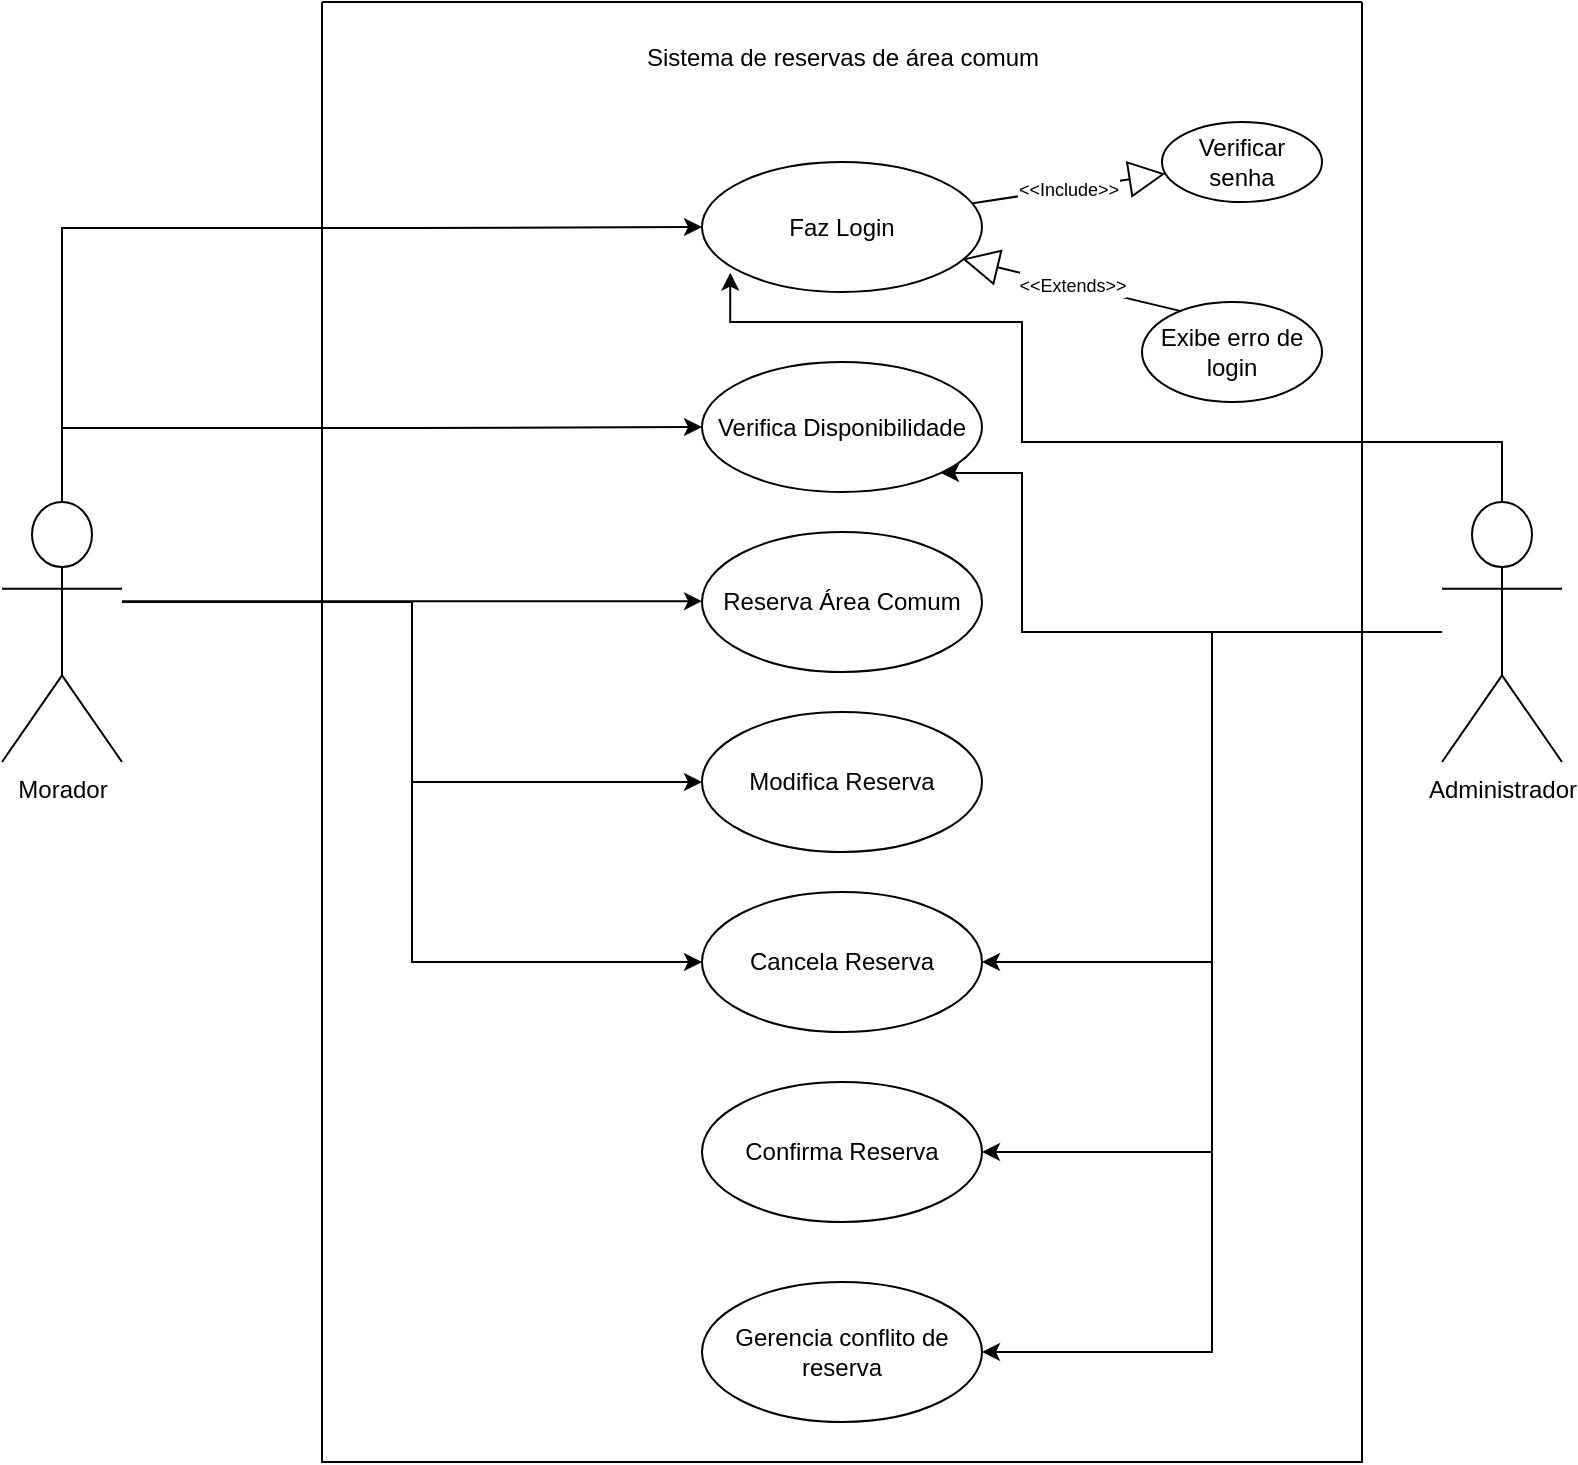 <mxfile version="26.1.1">
  <diagram name="Página-1" id="GKUDrd7ifhnAibqqnuLx">
    <mxGraphModel dx="2040" dy="1039" grid="1" gridSize="10" guides="1" tooltips="1" connect="1" arrows="1" fold="1" page="1" pageScale="1" pageWidth="827" pageHeight="1169" math="0" shadow="0">
      <root>
        <mxCell id="0" />
        <mxCell id="1" parent="0" />
        <mxCell id="7FJbyt8qEXuLGrOfKjN--1" value="" style="swimlane;startSize=0;" vertex="1" parent="1">
          <mxGeometry x="170" y="160" width="520" height="730" as="geometry">
            <mxRectangle x="170" y="160" width="50" height="40" as="alternateBounds" />
          </mxGeometry>
        </mxCell>
        <mxCell id="7FJbyt8qEXuLGrOfKjN--9" value="Sistema de reservas de área comum" style="text;html=1;align=center;verticalAlign=middle;resizable=0;points=[];autosize=1;strokeColor=none;fillColor=none;" vertex="1" parent="7FJbyt8qEXuLGrOfKjN--1">
          <mxGeometry x="150" y="13" width="220" height="30" as="geometry" />
        </mxCell>
        <mxCell id="7FJbyt8qEXuLGrOfKjN--21" value="Faz Login" style="ellipse;whiteSpace=wrap;html=1;" vertex="1" parent="7FJbyt8qEXuLGrOfKjN--1">
          <mxGeometry x="190" y="80" width="140" height="65" as="geometry" />
        </mxCell>
        <mxCell id="7FJbyt8qEXuLGrOfKjN--23" value="Verificar senha" style="ellipse;whiteSpace=wrap;html=1;" vertex="1" parent="7FJbyt8qEXuLGrOfKjN--1">
          <mxGeometry x="420" y="60" width="80" height="40" as="geometry" />
        </mxCell>
        <mxCell id="7FJbyt8qEXuLGrOfKjN--24" value="Exibe erro de login" style="ellipse;whiteSpace=wrap;html=1;" vertex="1" parent="7FJbyt8qEXuLGrOfKjN--1">
          <mxGeometry x="410" y="150" width="90" height="50" as="geometry" />
        </mxCell>
        <mxCell id="7FJbyt8qEXuLGrOfKjN--28" value="&lt;font style=&quot;font-size: 9px;&quot;&gt;&amp;lt;&amp;lt;Extends&amp;gt;&amp;gt;&lt;/font&gt;" style="endArrow=block;endSize=16;endFill=0;html=1;rounded=0;exitX=0.217;exitY=0.091;exitDx=0;exitDy=0;entryX=0.929;entryY=0.745;entryDx=0;entryDy=0;exitPerimeter=0;entryPerimeter=0;" edge="1" parent="7FJbyt8qEXuLGrOfKjN--1" source="7FJbyt8qEXuLGrOfKjN--24" target="7FJbyt8qEXuLGrOfKjN--21">
          <mxGeometry width="160" relative="1" as="geometry">
            <mxPoint x="80" y="390" as="sourcePoint" />
            <mxPoint x="240" y="390" as="targetPoint" />
          </mxGeometry>
        </mxCell>
        <mxCell id="7FJbyt8qEXuLGrOfKjN--30" value="&lt;font style=&quot;font-size: 9px;&quot;&gt;&amp;lt;&amp;lt;Include&amp;gt;&amp;gt;&lt;/font&gt;" style="endArrow=block;endSize=16;endFill=0;html=1;rounded=0;exitX=0.967;exitY=0.318;exitDx=0;exitDy=0;exitPerimeter=0;" edge="1" parent="7FJbyt8qEXuLGrOfKjN--1" source="7FJbyt8qEXuLGrOfKjN--21" target="7FJbyt8qEXuLGrOfKjN--23">
          <mxGeometry width="160" relative="1" as="geometry">
            <mxPoint x="390" y="165" as="sourcePoint" />
            <mxPoint x="340" y="148" as="targetPoint" />
          </mxGeometry>
        </mxCell>
        <mxCell id="7FJbyt8qEXuLGrOfKjN--31" style="edgeStyle=orthogonalEdgeStyle;rounded=0;orthogonalLoop=1;jettySize=auto;html=1;entryX=0;entryY=0.5;entryDx=0;entryDy=0;" edge="1" parent="7FJbyt8qEXuLGrOfKjN--1" source="7FJbyt8qEXuLGrOfKjN--2" target="7FJbyt8qEXuLGrOfKjN--21">
          <mxGeometry relative="1" as="geometry">
            <Array as="points">
              <mxPoint x="-130" y="113" />
              <mxPoint x="45" y="113" />
            </Array>
          </mxGeometry>
        </mxCell>
        <mxCell id="7FJbyt8qEXuLGrOfKjN--33" style="edgeStyle=orthogonalEdgeStyle;rounded=0;orthogonalLoop=1;jettySize=auto;html=1;entryX=0;entryY=0.5;entryDx=0;entryDy=0;" edge="1" parent="7FJbyt8qEXuLGrOfKjN--1" source="7FJbyt8qEXuLGrOfKjN--2" target="7FJbyt8qEXuLGrOfKjN--10">
          <mxGeometry relative="1" as="geometry">
            <Array as="points">
              <mxPoint x="-130" y="213" />
              <mxPoint x="45" y="213" />
            </Array>
          </mxGeometry>
        </mxCell>
        <mxCell id="7FJbyt8qEXuLGrOfKjN--36" style="edgeStyle=orthogonalEdgeStyle;rounded=0;orthogonalLoop=1;jettySize=auto;html=1;" edge="1" parent="7FJbyt8qEXuLGrOfKjN--1">
          <mxGeometry relative="1" as="geometry">
            <mxPoint x="-100" y="299.58" as="sourcePoint" />
            <mxPoint x="190" y="299.58" as="targetPoint" />
            <Array as="points">
              <mxPoint x="-20" y="299.58" />
              <mxPoint x="-20" y="299.58" />
            </Array>
          </mxGeometry>
        </mxCell>
        <mxCell id="7FJbyt8qEXuLGrOfKjN--37" style="edgeStyle=orthogonalEdgeStyle;rounded=0;orthogonalLoop=1;jettySize=auto;html=1;" edge="1" parent="7FJbyt8qEXuLGrOfKjN--1" source="7FJbyt8qEXuLGrOfKjN--2" target="7FJbyt8qEXuLGrOfKjN--14">
          <mxGeometry relative="1" as="geometry">
            <Array as="points">
              <mxPoint x="45" y="300" />
              <mxPoint x="45" y="390" />
            </Array>
          </mxGeometry>
        </mxCell>
        <mxCell id="7FJbyt8qEXuLGrOfKjN--38" style="edgeStyle=orthogonalEdgeStyle;rounded=0;orthogonalLoop=1;jettySize=auto;html=1;entryX=0;entryY=0.5;entryDx=0;entryDy=0;" edge="1" parent="7FJbyt8qEXuLGrOfKjN--1" source="7FJbyt8qEXuLGrOfKjN--2" target="7FJbyt8qEXuLGrOfKjN--16">
          <mxGeometry relative="1" as="geometry">
            <Array as="points">
              <mxPoint x="45" y="300" />
              <mxPoint x="45" y="480" />
            </Array>
          </mxGeometry>
        </mxCell>
        <mxCell id="7FJbyt8qEXuLGrOfKjN--2" value="Morador" style="shape=umlActor;verticalLabelPosition=bottom;verticalAlign=top;html=1;" vertex="1" parent="7FJbyt8qEXuLGrOfKjN--1">
          <mxGeometry x="-160" y="250" width="60" height="130" as="geometry" />
        </mxCell>
        <mxCell id="7FJbyt8qEXuLGrOfKjN--10" value="Verifica Disponibilidade" style="ellipse;whiteSpace=wrap;html=1;" vertex="1" parent="7FJbyt8qEXuLGrOfKjN--1">
          <mxGeometry x="190" y="180" width="140" height="65" as="geometry" />
        </mxCell>
        <mxCell id="7FJbyt8qEXuLGrOfKjN--12" value="Reserva Área Comum" style="ellipse;whiteSpace=wrap;html=1;" vertex="1" parent="7FJbyt8qEXuLGrOfKjN--1">
          <mxGeometry x="190" y="265" width="140" height="70" as="geometry" />
        </mxCell>
        <mxCell id="7FJbyt8qEXuLGrOfKjN--14" value="Modifica Reserva" style="ellipse;whiteSpace=wrap;html=1;" vertex="1" parent="7FJbyt8qEXuLGrOfKjN--1">
          <mxGeometry x="190" y="355" width="140" height="70" as="geometry" />
        </mxCell>
        <mxCell id="7FJbyt8qEXuLGrOfKjN--16" value="Cancela Reserva" style="ellipse;whiteSpace=wrap;html=1;" vertex="1" parent="7FJbyt8qEXuLGrOfKjN--1">
          <mxGeometry x="190" y="445" width="140" height="70" as="geometry" />
        </mxCell>
        <mxCell id="7FJbyt8qEXuLGrOfKjN--17" value="Confirma Reserva" style="ellipse;whiteSpace=wrap;html=1;" vertex="1" parent="7FJbyt8qEXuLGrOfKjN--1">
          <mxGeometry x="190" y="540" width="140" height="70" as="geometry" />
        </mxCell>
        <mxCell id="7FJbyt8qEXuLGrOfKjN--18" value="Gerencia conflito de reserva" style="ellipse;whiteSpace=wrap;html=1;" vertex="1" parent="7FJbyt8qEXuLGrOfKjN--1">
          <mxGeometry x="190" y="640" width="140" height="70" as="geometry" />
        </mxCell>
        <mxCell id="7FJbyt8qEXuLGrOfKjN--39" style="edgeStyle=orthogonalEdgeStyle;rounded=0;orthogonalLoop=1;jettySize=auto;html=1;entryX=1;entryY=0.5;entryDx=0;entryDy=0;" edge="1" parent="1" source="7FJbyt8qEXuLGrOfKjN--6" target="7FJbyt8qEXuLGrOfKjN--16">
          <mxGeometry relative="1" as="geometry" />
        </mxCell>
        <mxCell id="7FJbyt8qEXuLGrOfKjN--40" style="edgeStyle=orthogonalEdgeStyle;rounded=0;orthogonalLoop=1;jettySize=auto;html=1;entryX=1;entryY=0.5;entryDx=0;entryDy=0;" edge="1" parent="1" source="7FJbyt8qEXuLGrOfKjN--6" target="7FJbyt8qEXuLGrOfKjN--17">
          <mxGeometry relative="1" as="geometry" />
        </mxCell>
        <mxCell id="7FJbyt8qEXuLGrOfKjN--41" style="edgeStyle=orthogonalEdgeStyle;rounded=0;orthogonalLoop=1;jettySize=auto;html=1;entryX=1;entryY=0.5;entryDx=0;entryDy=0;" edge="1" parent="1" source="7FJbyt8qEXuLGrOfKjN--6" target="7FJbyt8qEXuLGrOfKjN--18">
          <mxGeometry relative="1" as="geometry" />
        </mxCell>
        <mxCell id="7FJbyt8qEXuLGrOfKjN--42" style="edgeStyle=orthogonalEdgeStyle;rounded=0;orthogonalLoop=1;jettySize=auto;html=1;entryX=1;entryY=1;entryDx=0;entryDy=0;" edge="1" parent="1" source="7FJbyt8qEXuLGrOfKjN--6" target="7FJbyt8qEXuLGrOfKjN--10">
          <mxGeometry relative="1" as="geometry">
            <Array as="points">
              <mxPoint x="520" y="475" />
              <mxPoint x="520" y="395" />
            </Array>
          </mxGeometry>
        </mxCell>
        <mxCell id="7FJbyt8qEXuLGrOfKjN--6" value="Administrador" style="shape=umlActor;verticalLabelPosition=bottom;verticalAlign=top;html=1;" vertex="1" parent="1">
          <mxGeometry x="730" y="410" width="60" height="130" as="geometry" />
        </mxCell>
        <mxCell id="7FJbyt8qEXuLGrOfKjN--32" style="edgeStyle=orthogonalEdgeStyle;rounded=0;orthogonalLoop=1;jettySize=auto;html=1;entryX=0.101;entryY=0.851;entryDx=0;entryDy=0;entryPerimeter=0;" edge="1" parent="1" source="7FJbyt8qEXuLGrOfKjN--6" target="7FJbyt8qEXuLGrOfKjN--21">
          <mxGeometry relative="1" as="geometry">
            <Array as="points">
              <mxPoint x="760" y="380" />
              <mxPoint x="520" y="380" />
              <mxPoint x="520" y="320" />
              <mxPoint x="374" y="320" />
            </Array>
          </mxGeometry>
        </mxCell>
      </root>
    </mxGraphModel>
  </diagram>
</mxfile>
